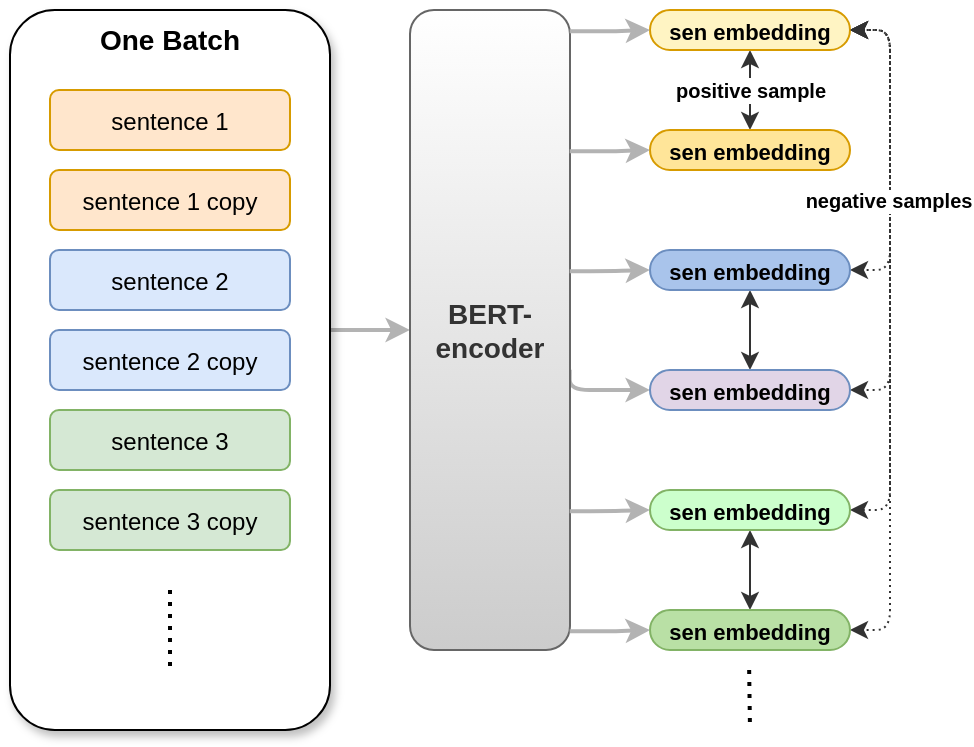 <mxfile version="19.0.3" type="device"><diagram id="C5RBs43oDa-KdzZeNtuy" name="Page-1"><mxGraphModel dx="918" dy="721" grid="1" gridSize="10" guides="1" tooltips="1" connect="1" arrows="1" fold="1" page="1" pageScale="1" pageWidth="827" pageHeight="1169" math="0" shadow="0"><root><mxCell id="WIyWlLk6GJQsqaUBKTNV-0"/><mxCell id="WIyWlLk6GJQsqaUBKTNV-1" parent="WIyWlLk6GJQsqaUBKTNV-0"/><mxCell id="ah7nPBN2MsdVXfpONsUr-37" value="" style="edgeStyle=orthogonalEdgeStyle;rounded=1;jumpSize=6;orthogonalLoop=1;jettySize=auto;html=1;fontSize=14;strokeColor=#B3B3B3;strokeWidth=2;" edge="1" parent="WIyWlLk6GJQsqaUBKTNV-1" source="ah7nPBN2MsdVXfpONsUr-0" target="ah7nPBN2MsdVXfpONsUr-10"><mxGeometry relative="1" as="geometry"><Array as="points"><mxPoint x="250" y="320"/><mxPoint x="250" y="320"/></Array></mxGeometry></mxCell><mxCell id="ah7nPBN2MsdVXfpONsUr-0" value="&lt;font style=&quot;font-size: 14px;&quot;&gt;&lt;b&gt;One Batch&lt;/b&gt;&lt;/font&gt;" style="rounded=1;whiteSpace=wrap;html=1;arcSize=14;verticalAlign=top;shadow=1;" vertex="1" parent="WIyWlLk6GJQsqaUBKTNV-1"><mxGeometry x="80" y="160" width="160" height="360" as="geometry"/></mxCell><mxCell id="ah7nPBN2MsdVXfpONsUr-2" value="&lt;font style=&quot;font-size: 12px;&quot;&gt;sentence 1&lt;/font&gt;" style="rounded=1;whiteSpace=wrap;html=1;fontSize=14;fillColor=#ffe6cc;strokeColor=#d79b00;" vertex="1" parent="WIyWlLk6GJQsqaUBKTNV-1"><mxGeometry x="100" y="200" width="120" height="30" as="geometry"/></mxCell><mxCell id="ah7nPBN2MsdVXfpONsUr-3" value="&lt;font style=&quot;font-size: 12px;&quot;&gt;sentence 1 copy&lt;/font&gt;" style="rounded=1;whiteSpace=wrap;html=1;fontSize=14;fillColor=#ffe6cc;strokeColor=#d79b00;" vertex="1" parent="WIyWlLk6GJQsqaUBKTNV-1"><mxGeometry x="100" y="240" width="120" height="30" as="geometry"/></mxCell><mxCell id="ah7nPBN2MsdVXfpONsUr-4" value="&lt;font style=&quot;font-size: 12px;&quot;&gt;sentence 2 copy&lt;/font&gt;" style="rounded=1;whiteSpace=wrap;html=1;fontSize=14;fillColor=#dae8fc;strokeColor=#6c8ebf;" vertex="1" parent="WIyWlLk6GJQsqaUBKTNV-1"><mxGeometry x="100" y="320" width="120" height="30" as="geometry"/></mxCell><mxCell id="ah7nPBN2MsdVXfpONsUr-5" value="&lt;font style=&quot;font-size: 12px;&quot;&gt;sentence 2&lt;/font&gt;" style="rounded=1;whiteSpace=wrap;html=1;fontSize=14;fillColor=#dae8fc;strokeColor=#6c8ebf;" vertex="1" parent="WIyWlLk6GJQsqaUBKTNV-1"><mxGeometry x="100" y="280" width="120" height="30" as="geometry"/></mxCell><mxCell id="ah7nPBN2MsdVXfpONsUr-7" value="" style="endArrow=none;dashed=1;html=1;rounded=0;fontSize=14;jumpSize=6;strokeWidth=2;dashPattern=1 2;" edge="1" parent="WIyWlLk6GJQsqaUBKTNV-1"><mxGeometry width="50" height="50" relative="1" as="geometry"><mxPoint x="160" y="450" as="sourcePoint"/><mxPoint x="160" y="490" as="targetPoint"/></mxGeometry></mxCell><mxCell id="ah7nPBN2MsdVXfpONsUr-8" value="&lt;font style=&quot;font-size: 12px;&quot;&gt;sentence 3 copy&lt;/font&gt;" style="rounded=1;whiteSpace=wrap;html=1;fontSize=14;fillColor=#d5e8d4;strokeColor=#82b366;" vertex="1" parent="WIyWlLk6GJQsqaUBKTNV-1"><mxGeometry x="100" y="400" width="120" height="30" as="geometry"/></mxCell><mxCell id="ah7nPBN2MsdVXfpONsUr-9" value="&lt;font style=&quot;font-size: 12px;&quot;&gt;sentence 3&lt;/font&gt;" style="rounded=1;whiteSpace=wrap;html=1;fontSize=14;fillColor=#d5e8d4;strokeColor=#82b366;" vertex="1" parent="WIyWlLk6GJQsqaUBKTNV-1"><mxGeometry x="100" y="360" width="120" height="30" as="geometry"/></mxCell><mxCell id="ah7nPBN2MsdVXfpONsUr-67" style="edgeStyle=orthogonalEdgeStyle;rounded=1;jumpSize=6;orthogonalLoop=1;jettySize=auto;html=1;exitX=0.998;exitY=0.562;exitDx=0;exitDy=0;entryX=0;entryY=0.5;entryDx=0;entryDy=0;fontSize=11;startArrow=none;startFill=0;strokeColor=#B3B3B3;strokeWidth=2;exitPerimeter=0;" edge="1" parent="WIyWlLk6GJQsqaUBKTNV-1" source="ah7nPBN2MsdVXfpONsUr-10" target="ah7nPBN2MsdVXfpONsUr-32"><mxGeometry relative="1" as="geometry"><Array as="points"><mxPoint x="360" y="350"/></Array></mxGeometry></mxCell><mxCell id="ah7nPBN2MsdVXfpONsUr-10" value="&lt;b&gt;BERT-encoder&lt;/b&gt;" style="rounded=1;whiteSpace=wrap;html=1;fontSize=14;fillColor=#CCCCCC;fontColor=#333333;strokeColor=#666666;glass=0;sketch=0;gradientColor=#ffffff;gradientDirection=north;" vertex="1" parent="WIyWlLk6GJQsqaUBKTNV-1"><mxGeometry x="280" y="160" width="80" height="320" as="geometry"/></mxCell><mxCell id="ah7nPBN2MsdVXfpONsUr-58" value="&lt;font style=&quot;font-size: 10px;&quot;&gt;&lt;b&gt;positive sample&lt;/b&gt;&lt;/font&gt;" style="rounded=1;jumpSize=6;orthogonalLoop=1;jettySize=auto;html=1;exitX=0.5;exitY=1;exitDx=0;exitDy=0;fontSize=11;strokeColor=#333333;strokeWidth=1;edgeStyle=orthogonalEdgeStyle;startArrow=classic;startFill=1;" edge="1" parent="WIyWlLk6GJQsqaUBKTNV-1" source="ah7nPBN2MsdVXfpONsUr-29" target="ah7nPBN2MsdVXfpONsUr-30"><mxGeometry relative="1" as="geometry"/></mxCell><mxCell id="ah7nPBN2MsdVXfpONsUr-75" style="edgeStyle=orthogonalEdgeStyle;rounded=1;jumpSize=6;orthogonalLoop=1;jettySize=auto;html=1;exitX=1;exitY=0.5;exitDx=0;exitDy=0;entryX=1;entryY=0.5;entryDx=0;entryDy=0;fontSize=11;startArrow=classic;startFill=1;strokeColor=#333333;strokeWidth=1;dashed=1;dashPattern=1 2;" edge="1" parent="WIyWlLk6GJQsqaUBKTNV-1" source="ah7nPBN2MsdVXfpONsUr-29" target="ah7nPBN2MsdVXfpONsUr-31"><mxGeometry relative="1" as="geometry"/></mxCell><mxCell id="ah7nPBN2MsdVXfpONsUr-77" style="edgeStyle=orthogonalEdgeStyle;rounded=1;jumpSize=6;orthogonalLoop=1;jettySize=auto;html=1;exitX=1;exitY=0.5;exitDx=0;exitDy=0;entryX=1;entryY=0.5;entryDx=0;entryDy=0;dashed=1;dashPattern=1 2;fontSize=11;startArrow=classic;startFill=1;strokeColor=#333333;strokeWidth=1;" edge="1" parent="WIyWlLk6GJQsqaUBKTNV-1" source="ah7nPBN2MsdVXfpONsUr-29" target="ah7nPBN2MsdVXfpONsUr-32"><mxGeometry relative="1" as="geometry"/></mxCell><mxCell id="ah7nPBN2MsdVXfpONsUr-80" style="edgeStyle=orthogonalEdgeStyle;rounded=1;jumpSize=6;orthogonalLoop=1;jettySize=auto;html=1;exitX=1;exitY=0.5;exitDx=0;exitDy=0;entryX=1;entryY=0.5;entryDx=0;entryDy=0;dashed=1;dashPattern=1 2;fontSize=10;startArrow=classic;startFill=1;strokeColor=#333333;strokeWidth=1;" edge="1" parent="WIyWlLk6GJQsqaUBKTNV-1" source="ah7nPBN2MsdVXfpONsUr-29" target="ah7nPBN2MsdVXfpONsUr-34"><mxGeometry relative="1" as="geometry"/></mxCell><mxCell id="ah7nPBN2MsdVXfpONsUr-29" value="&lt;font size=&quot;1&quot; style=&quot;&quot;&gt;&lt;b style=&quot;font-size: 11px;&quot;&gt;sen embedding&lt;/b&gt;&lt;/font&gt;" style="rounded=1;whiteSpace=wrap;html=1;fontSize=14;fillColor=#FFF4C3;strokeColor=#d79b00;arcSize=50;" vertex="1" parent="WIyWlLk6GJQsqaUBKTNV-1"><mxGeometry x="400" y="160" width="100" height="20" as="geometry"/></mxCell><mxCell id="ah7nPBN2MsdVXfpONsUr-30" value="&lt;b style=&quot;font-size: 11px;&quot;&gt;sen embedding&lt;/b&gt;" style="rounded=1;whiteSpace=wrap;html=1;fontSize=14;fillColor=#FFE599;strokeColor=#d79b00;arcSize=50;" vertex="1" parent="WIyWlLk6GJQsqaUBKTNV-1"><mxGeometry x="400" y="220" width="100" height="20" as="geometry"/></mxCell><mxCell id="ah7nPBN2MsdVXfpONsUr-61" style="edgeStyle=orthogonalEdgeStyle;rounded=1;jumpSize=6;orthogonalLoop=1;jettySize=auto;html=1;exitX=0.5;exitY=1;exitDx=0;exitDy=0;entryX=0.5;entryY=0;entryDx=0;entryDy=0;fontSize=11;startArrow=classic;startFill=1;strokeColor=#333333;strokeWidth=1;" edge="1" parent="WIyWlLk6GJQsqaUBKTNV-1" source="ah7nPBN2MsdVXfpONsUr-31" target="ah7nPBN2MsdVXfpONsUr-32"><mxGeometry relative="1" as="geometry"/></mxCell><mxCell id="ah7nPBN2MsdVXfpONsUr-31" value="&lt;b style=&quot;font-size: 11px;&quot;&gt;sen embedding&lt;/b&gt;" style="rounded=1;whiteSpace=wrap;html=1;fontSize=14;fillColor=#A9C4EB;strokeColor=#6c8ebf;arcSize=50;" vertex="1" parent="WIyWlLk6GJQsqaUBKTNV-1"><mxGeometry x="400" y="280" width="100" height="20" as="geometry"/></mxCell><mxCell id="ah7nPBN2MsdVXfpONsUr-32" value="&lt;b style=&quot;font-size: 11px;&quot;&gt;sen embedding&lt;/b&gt;" style="rounded=1;whiteSpace=wrap;html=1;fontSize=14;fillColor=#E1D5E7;strokeColor=#6c8ebf;arcSize=50;" vertex="1" parent="WIyWlLk6GJQsqaUBKTNV-1"><mxGeometry x="400" y="340" width="100" height="20" as="geometry"/></mxCell><mxCell id="ah7nPBN2MsdVXfpONsUr-62" value="" style="edgeStyle=orthogonalEdgeStyle;rounded=1;jumpSize=6;orthogonalLoop=1;jettySize=auto;html=1;fontSize=11;startArrow=classic;startFill=1;strokeColor=#333333;strokeWidth=1;" edge="1" parent="WIyWlLk6GJQsqaUBKTNV-1" source="ah7nPBN2MsdVXfpONsUr-33" target="ah7nPBN2MsdVXfpONsUr-34"><mxGeometry relative="1" as="geometry"/></mxCell><mxCell id="ah7nPBN2MsdVXfpONsUr-78" style="edgeStyle=orthogonalEdgeStyle;rounded=1;jumpSize=6;orthogonalLoop=1;jettySize=auto;html=1;exitX=1;exitY=0.5;exitDx=0;exitDy=0;dashed=1;dashPattern=1 2;fontSize=11;startArrow=classic;startFill=1;strokeColor=#333333;strokeWidth=1;entryX=1;entryY=0.5;entryDx=0;entryDy=0;" edge="1" parent="WIyWlLk6GJQsqaUBKTNV-1" source="ah7nPBN2MsdVXfpONsUr-33" target="ah7nPBN2MsdVXfpONsUr-29"><mxGeometry relative="1" as="geometry"><mxPoint x="520" y="210" as="targetPoint"/></mxGeometry></mxCell><mxCell id="ah7nPBN2MsdVXfpONsUr-79" value="&lt;b&gt;negative samples&lt;/b&gt;" style="edgeLabel;html=1;align=center;verticalAlign=middle;resizable=0;points=[];fontSize=10;" vertex="1" connectable="0" parent="ah7nPBN2MsdVXfpONsUr-78"><mxGeometry x="0.606" y="1" relative="1" as="geometry"><mxPoint y="50" as="offset"/></mxGeometry></mxCell><mxCell id="ah7nPBN2MsdVXfpONsUr-33" value="&lt;b style=&quot;font-size: 11px;&quot;&gt;sen embedding&lt;/b&gt;" style="rounded=1;whiteSpace=wrap;html=1;fontSize=14;fillColor=#CCFFCC;strokeColor=#82b366;arcSize=50;" vertex="1" parent="WIyWlLk6GJQsqaUBKTNV-1"><mxGeometry x="400" y="400" width="100" height="20" as="geometry"/></mxCell><mxCell id="ah7nPBN2MsdVXfpONsUr-34" value="&lt;b style=&quot;font-size: 11px;&quot;&gt;sen embedding&lt;/b&gt;" style="rounded=1;whiteSpace=wrap;html=1;fontSize=14;fillColor=#B9E0A5;strokeColor=#82b366;arcSize=50;" vertex="1" parent="WIyWlLk6GJQsqaUBKTNV-1"><mxGeometry x="400" y="460" width="100" height="20" as="geometry"/></mxCell><mxCell id="ah7nPBN2MsdVXfpONsUr-63" value="" style="endArrow=none;dashed=1;html=1;rounded=0;fontSize=14;jumpSize=6;strokeWidth=2;dashPattern=1 2;" edge="1" parent="WIyWlLk6GJQsqaUBKTNV-1"><mxGeometry width="50" height="50" relative="1" as="geometry"><mxPoint x="449.58" y="490" as="sourcePoint"/><mxPoint x="450" y="520" as="targetPoint"/></mxGeometry></mxCell><mxCell id="ah7nPBN2MsdVXfpONsUr-70" style="edgeStyle=orthogonalEdgeStyle;rounded=1;jumpSize=6;orthogonalLoop=1;jettySize=auto;html=1;exitX=0.998;exitY=0.399;exitDx=0;exitDy=0;entryX=0;entryY=0.75;entryDx=0;entryDy=0;fontSize=11;startArrow=none;startFill=0;strokeColor=#B3B3B3;strokeWidth=2;exitPerimeter=0;" edge="1" parent="WIyWlLk6GJQsqaUBKTNV-1"><mxGeometry relative="1" as="geometry"><mxPoint x="359.84" y="230.66" as="sourcePoint"/><mxPoint x="400" y="230" as="targetPoint"/><Array as="points"><mxPoint x="380" y="231"/><mxPoint x="400" y="230"/></Array></mxGeometry></mxCell><mxCell id="ah7nPBN2MsdVXfpONsUr-71" style="edgeStyle=orthogonalEdgeStyle;rounded=1;jumpSize=6;orthogonalLoop=1;jettySize=auto;html=1;exitX=0.998;exitY=0.399;exitDx=0;exitDy=0;entryX=0;entryY=0.75;entryDx=0;entryDy=0;fontSize=11;startArrow=none;startFill=0;strokeColor=#B3B3B3;strokeWidth=2;exitPerimeter=0;" edge="1" parent="WIyWlLk6GJQsqaUBKTNV-1"><mxGeometry relative="1" as="geometry"><mxPoint x="359.84" y="170.66" as="sourcePoint"/><mxPoint x="400" y="170" as="targetPoint"/><Array as="points"><mxPoint x="380" y="171"/><mxPoint x="400" y="170"/></Array></mxGeometry></mxCell><mxCell id="ah7nPBN2MsdVXfpONsUr-72" style="edgeStyle=orthogonalEdgeStyle;rounded=1;jumpSize=6;orthogonalLoop=1;jettySize=auto;html=1;exitX=0.998;exitY=0.399;exitDx=0;exitDy=0;entryX=0;entryY=0.75;entryDx=0;entryDy=0;fontSize=11;startArrow=none;startFill=0;strokeColor=#B3B3B3;strokeWidth=2;exitPerimeter=0;" edge="1" parent="WIyWlLk6GJQsqaUBKTNV-1"><mxGeometry relative="1" as="geometry"><mxPoint x="359.84" y="290.63" as="sourcePoint"/><mxPoint x="400" y="289.97" as="targetPoint"/><Array as="points"><mxPoint x="380" y="291"/><mxPoint x="400" y="290"/></Array></mxGeometry></mxCell><mxCell id="ah7nPBN2MsdVXfpONsUr-73" style="edgeStyle=orthogonalEdgeStyle;rounded=1;jumpSize=6;orthogonalLoop=1;jettySize=auto;html=1;exitX=0.998;exitY=0.399;exitDx=0;exitDy=0;entryX=0;entryY=0.75;entryDx=0;entryDy=0;fontSize=11;startArrow=none;startFill=0;strokeColor=#B3B3B3;strokeWidth=2;exitPerimeter=0;" edge="1" parent="WIyWlLk6GJQsqaUBKTNV-1"><mxGeometry relative="1" as="geometry"><mxPoint x="359.84" y="410.63" as="sourcePoint"/><mxPoint x="400" y="409.97" as="targetPoint"/><Array as="points"><mxPoint x="380" y="411"/><mxPoint x="400" y="410"/></Array></mxGeometry></mxCell><mxCell id="ah7nPBN2MsdVXfpONsUr-74" style="edgeStyle=orthogonalEdgeStyle;rounded=1;jumpSize=6;orthogonalLoop=1;jettySize=auto;html=1;exitX=0.998;exitY=0.399;exitDx=0;exitDy=0;entryX=0;entryY=0.75;entryDx=0;entryDy=0;fontSize=11;startArrow=none;startFill=0;strokeColor=#B3B3B3;strokeWidth=2;exitPerimeter=0;" edge="1" parent="WIyWlLk6GJQsqaUBKTNV-1"><mxGeometry relative="1" as="geometry"><mxPoint x="359.84" y="470.66" as="sourcePoint"/><mxPoint x="400" y="470" as="targetPoint"/><Array as="points"><mxPoint x="380" y="471"/><mxPoint x="400" y="470"/></Array></mxGeometry></mxCell></root></mxGraphModel></diagram></mxfile>